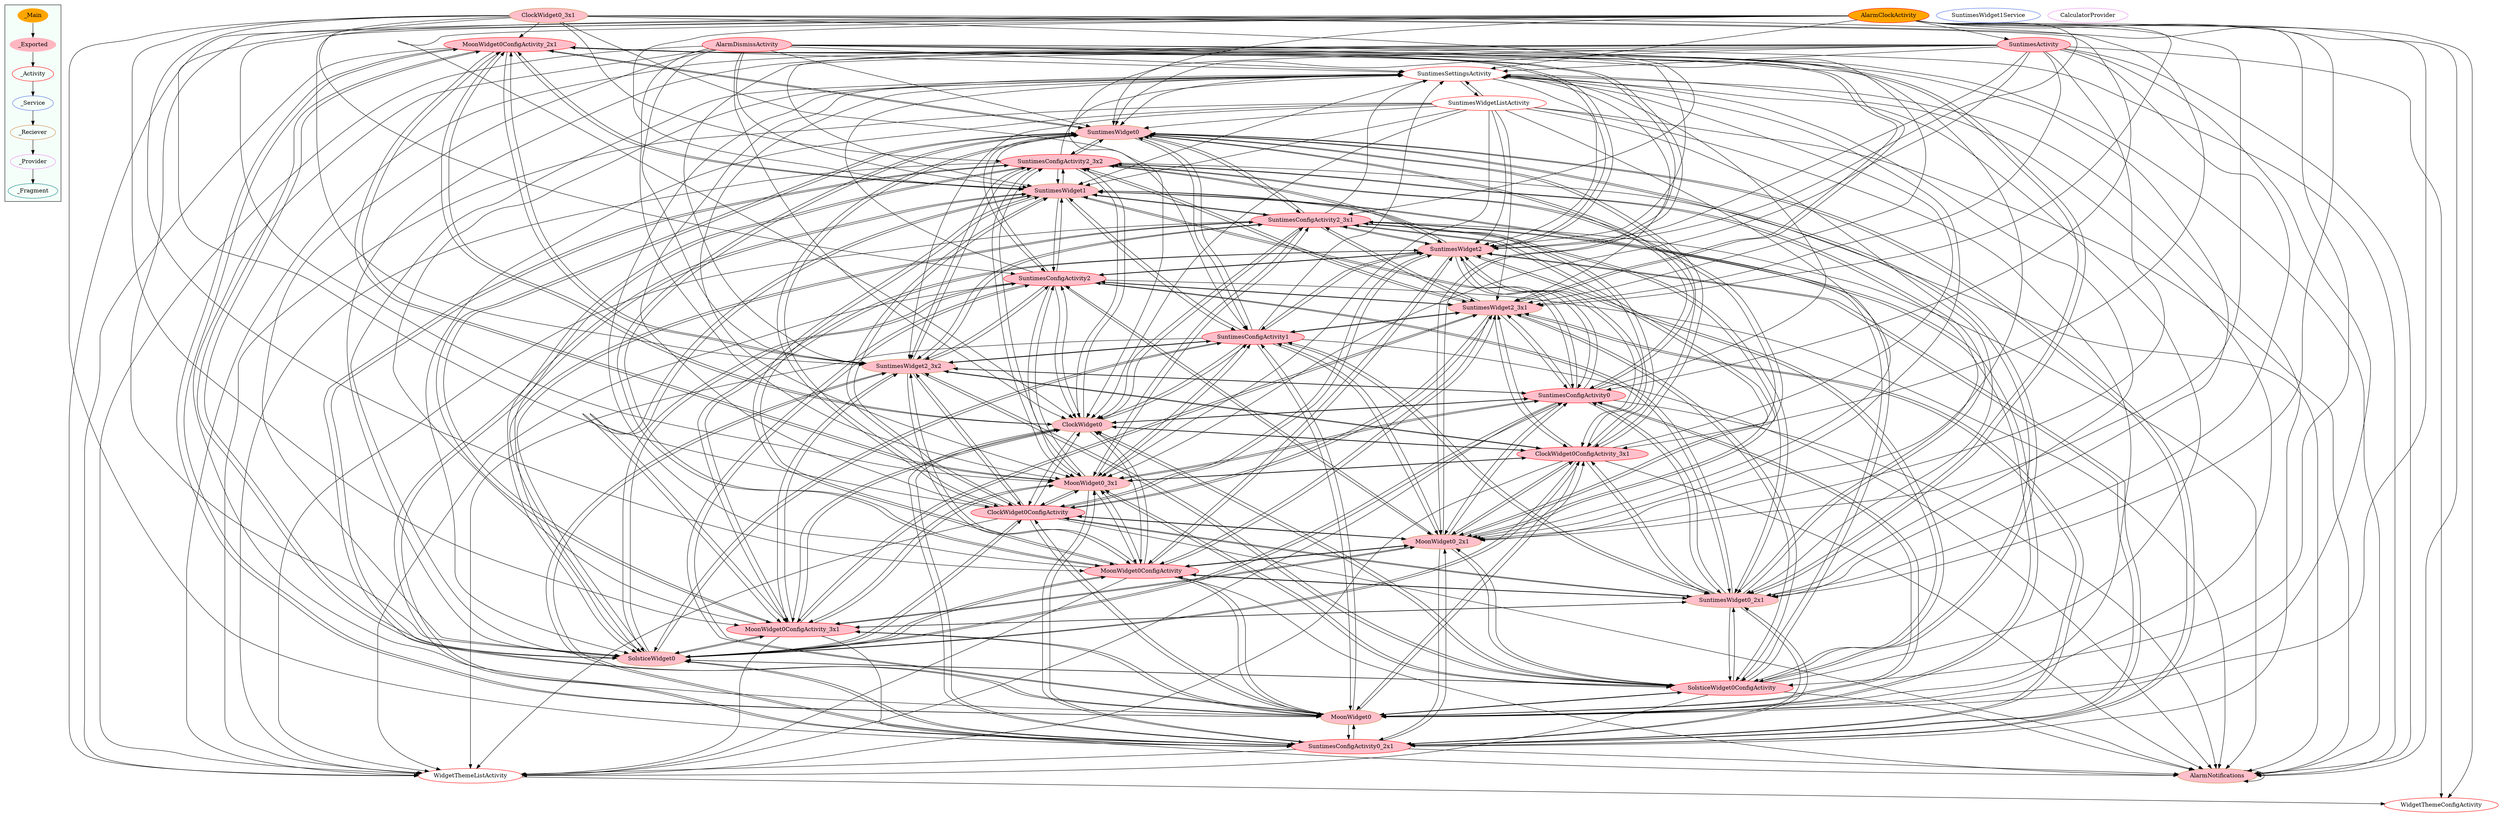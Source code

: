 digraph G {
subgraph cluster_legend{ 
bgcolor=mintcream;
_Activity[color = red];
_Service[color = royalblue];
_Provider[color = violet];
_Reciever[color = peru];
_Fragment[color = teal];
_Main[style=filled, fillcolor=orange, color = mintcream];
_Exported[style=filled, fillcolor=lightpink, color = mintcream];
_Main -> _Exported -> _Activity -> _Service -> _Reciever -> _Provider -> _Fragment; 
}
MoonWidget0ConfigActivity_2x1[style=filled, fillcolor=pink, color = red];
SuntimesWidgetListActivity[color = red];
SuntimesConfigActivity0_2x1[style=filled, fillcolor=pink, color = red];
SolsticeWidget0ConfigActivity[style=filled, fillcolor=pink, color = red];
MoonWidget0ConfigActivity_3x1[style=filled, fillcolor=pink, color = red];
MoonWidget0ConfigActivity[style=filled, fillcolor=pink, color = red];
ClockWidget0ConfigActivity[style=filled, fillcolor=pink, color = red];
WidgetThemeListActivity[color = red];
ClockWidget0ConfigActivity_3x1[style=filled, fillcolor=pink, color = red];
SuntimesSettingsActivity[color = red];
AlarmDismissActivity[style=filled, fillcolor=pink, color = red];
SuntimesActivity[style=filled, fillcolor=pink, color = red];
SuntimesConfigActivity0[style=filled, fillcolor=pink, color = red];
SuntimesConfigActivity1[style=filled, fillcolor=pink, color = red];
AlarmClockActivity[style=filled, fillcolor=orange, color = red];
SuntimesConfigActivity2[style=filled, fillcolor=pink, color = red];
SuntimesConfigActivity2_3x1[style=filled, fillcolor=pink, color = red];
SuntimesConfigActivity2_3x2[style=filled, fillcolor=pink, color = red];
WidgetThemeConfigActivity[color = red];
SuntimesWidget1Service[color = royalblue];
AlarmNotifications[color = royalblue];
MoonWidget0[style=filled, fillcolor=pink, color = peru];
SolsticeWidget0[style=filled, fillcolor=pink, color = peru];
SuntimesWidget0_2x1[style=filled, fillcolor=pink, color = peru];
MoonWidget0_2x1[style=filled, fillcolor=pink, color = peru];
MoonWidget0_3x1[style=filled, fillcolor=pink, color = peru];
ClockWidget0[style=filled, fillcolor=pink, color = peru];
AlarmNotifications[style=filled, fillcolor=pink, color = peru];
SuntimesWidget2_3x2[style=filled, fillcolor=pink, color = peru];
ClockWidget0_3x1[style=filled, fillcolor=pink, color = peru];
SuntimesWidget2_3x1[style=filled, fillcolor=pink, color = peru];
SuntimesWidget2[style=filled, fillcolor=pink, color = peru];
SuntimesWidget1[style=filled, fillcolor=pink, color = peru];
SuntimesWidget0[style=filled, fillcolor=pink, color = peru];
CalculatorProvider[color = violet];
MoonWidget0ConfigActivity_2x1->SuntimesWidget2_3x2;
MoonWidget0ConfigActivity_2x1->SuntimesWidget0_2x1;
MoonWidget0ConfigActivity_2x1->SuntimesSettingsActivity;
MoonWidget0ConfigActivity_2x1->WidgetThemeListActivity;
MoonWidget0ConfigActivity_2x1->MoonWidget0_3x1;
MoonWidget0ConfigActivity_2x1->SuntimesWidget1;
MoonWidget0ConfigActivity_2x1->MoonWidget0_2x1;
MoonWidget0ConfigActivity_2x1->SuntimesWidget0;
MoonWidget0ConfigActivity_2x1->SolsticeWidget0;
MoonWidget0ConfigActivity_2x1->MoonWidget0;
MoonWidget0ConfigActivity_2x1->SuntimesWidget2;
MoonWidget0ConfigActivity_2x1->AlarmNotifications;
MoonWidget0ConfigActivity_2x1->ClockWidget0;
MoonWidget0ConfigActivity_2x1->SuntimesWidget2_3x1;
SuntimesWidgetListActivity->SuntimesWidget0;
SuntimesWidgetListActivity->MoonWidget0_3x1;
SuntimesWidgetListActivity->WidgetThemeListActivity;
SuntimesWidgetListActivity->SuntimesWidget1;
SuntimesWidgetListActivity->MoonWidget0_2x1;
SuntimesWidgetListActivity->SuntimesWidget2_3x1;
SuntimesWidgetListActivity->AlarmNotifications;
SuntimesWidgetListActivity->SuntimesWidget0_2x1;
SuntimesWidgetListActivity->ClockWidget0;
SuntimesWidgetListActivity->MoonWidget0;
SuntimesWidgetListActivity->SuntimesSettingsActivity;
SuntimesWidgetListActivity->SolsticeWidget0;
SuntimesWidgetListActivity->SuntimesWidget2;
SuntimesWidgetListActivity->SuntimesWidget2_3x2;
SolsticeWidget0ConfigActivity->MoonWidget0;
SolsticeWidget0ConfigActivity->SolsticeWidget0;
SolsticeWidget0ConfigActivity->SuntimesSettingsActivity;
SolsticeWidget0ConfigActivity->MoonWidget0_3x1;
SolsticeWidget0ConfigActivity->AlarmNotifications;
SolsticeWidget0ConfigActivity->ClockWidget0;
SolsticeWidget0ConfigActivity->SuntimesWidget0_2x1;
SolsticeWidget0ConfigActivity->SuntimesWidget0;
SolsticeWidget0ConfigActivity->SuntimesWidget2_3x1;
SolsticeWidget0ConfigActivity->SuntimesWidget2_3x2;
SolsticeWidget0ConfigActivity->MoonWidget0_2x1;
SolsticeWidget0ConfigActivity->SuntimesWidget1;
SolsticeWidget0ConfigActivity->SuntimesWidget2;
SolsticeWidget0ConfigActivity->WidgetThemeListActivity;
MoonWidget0ConfigActivity_3x1->MoonWidget0_2x1;
MoonWidget0ConfigActivity_3x1->MoonWidget0_3x1;
MoonWidget0ConfigActivity_3x1->WidgetThemeListActivity;
MoonWidget0ConfigActivity_3x1->SuntimesWidget1;
MoonWidget0ConfigActivity_3x1->AlarmNotifications;
MoonWidget0ConfigActivity_3x1->SuntimesWidget2;
MoonWidget0ConfigActivity_3x1->SuntimesSettingsActivity;
MoonWidget0ConfigActivity_3x1->SuntimesWidget0_2x1;
MoonWidget0ConfigActivity_3x1->SolsticeWidget0;
MoonWidget0ConfigActivity_3x1->ClockWidget0;
MoonWidget0ConfigActivity_3x1->SuntimesWidget0;
MoonWidget0ConfigActivity_3x1->SuntimesWidget2_3x1;
MoonWidget0ConfigActivity_3x1->SuntimesWidget2_3x2;
MoonWidget0ConfigActivity_3x1->MoonWidget0;
SolsticeWidget0->SuntimesConfigActivity2_3x1;
SolsticeWidget0->ClockWidget0ConfigActivity;
SolsticeWidget0->SuntimesConfigActivity2;
SolsticeWidget0->ClockWidget0ConfigActivity_3x1;
SolsticeWidget0->MoonWidget0ConfigActivity;
SolsticeWidget0->SuntimesConfigActivity2_3x2;
SolsticeWidget0->SuntimesConfigActivity0_2x1;
SolsticeWidget0->SuntimesConfigActivity0;
SolsticeWidget0->MoonWidget0ConfigActivity_2x1;
SolsticeWidget0->SuntimesConfigActivity1;
SolsticeWidget0->SolsticeWidget0ConfigActivity;
SolsticeWidget0->MoonWidget0ConfigActivity_3x1;
SuntimesWidget0_2x1->SuntimesConfigActivity2_3x2;
SuntimesWidget0_2x1->MoonWidget0ConfigActivity_3x1;
SuntimesWidget0_2x1->SuntimesConfigActivity0_2x1;
SuntimesWidget0_2x1->SuntimesConfigActivity1;
SuntimesWidget0_2x1->SuntimesConfigActivity2;
SuntimesWidget0_2x1->ClockWidget0ConfigActivity_3x1;
SuntimesWidget0_2x1->ClockWidget0ConfigActivity;
SuntimesWidget0_2x1->SuntimesConfigActivity0;
SuntimesWidget0_2x1->SuntimesConfigActivity2_3x1;
SuntimesWidget0_2x1->MoonWidget0ConfigActivity;
SuntimesWidget0_2x1->MoonWidget0ConfigActivity_2x1;
SuntimesWidget0_2x1->SolsticeWidget0ConfigActivity;
MoonWidget0_2x1->MoonWidget0ConfigActivity_3x1;
MoonWidget0_2x1->ClockWidget0ConfigActivity;
MoonWidget0_2x1->MoonWidget0ConfigActivity_2x1;
MoonWidget0_2x1->SuntimesConfigActivity0;
MoonWidget0_2x1->ClockWidget0ConfigActivity_3x1;
MoonWidget0_2x1->SuntimesConfigActivity2_3x1;
MoonWidget0_2x1->MoonWidget0ConfigActivity;
MoonWidget0_2x1->SuntimesConfigActivity2;
MoonWidget0_2x1->SuntimesConfigActivity2_3x2;
MoonWidget0_2x1->SuntimesConfigActivity1;
MoonWidget0_2x1->SolsticeWidget0ConfigActivity;
MoonWidget0_2x1->SuntimesConfigActivity0_2x1;
MoonWidget0_3x1->SuntimesConfigActivity0;
MoonWidget0_3x1->ClockWidget0ConfigActivity;
MoonWidget0_3x1->SuntimesConfigActivity2_3x1;
MoonWidget0_3x1->MoonWidget0ConfigActivity;
MoonWidget0_3x1->SuntimesConfigActivity1;
MoonWidget0_3x1->SolsticeWidget0ConfigActivity;
MoonWidget0_3x1->SuntimesConfigActivity0_2x1;
MoonWidget0_3x1->SuntimesConfigActivity2_3x2;
MoonWidget0_3x1->ClockWidget0ConfigActivity_3x1;
MoonWidget0_3x1->MoonWidget0ConfigActivity_2x1;
MoonWidget0_3x1->SuntimesConfigActivity2;
MoonWidget0_3x1->MoonWidget0ConfigActivity_3x1;
WidgetThemeListActivity->WidgetThemeConfigActivity;
SuntimesSettingsActivity->MoonWidget0_2x1;
SuntimesSettingsActivity->SolsticeWidget0;
SuntimesSettingsActivity->SuntimesWidgetListActivity;
SuntimesSettingsActivity->MoonWidget0;
SuntimesSettingsActivity->SuntimesWidget0_2x1;
SuntimesSettingsActivity->SuntimesWidget2;
SuntimesSettingsActivity->MoonWidget0_3x1;
SuntimesSettingsActivity->SuntimesWidget1;
SuntimesSettingsActivity->SuntimesWidget0;
SuntimesSettingsActivity->SuntimesWidget2_3x1;
SuntimesActivity->WidgetThemeListActivity;
SuntimesActivity->AlarmNotifications;
SuntimesActivity->MoonWidget0_3x1;
SuntimesActivity->SuntimesWidget0;
SuntimesActivity->SuntimesWidget1;
SuntimesActivity->SuntimesWidget2_3x1;
SuntimesActivity->SuntimesWidget2;
SuntimesActivity->SuntimesWidget2_3x2;
SuntimesActivity->MoonWidget0_2x1;
SuntimesActivity->ClockWidget0;
SuntimesActivity->SuntimesSettingsActivity;
SuntimesActivity->SolsticeWidget0;
SuntimesActivity->SuntimesWidget0_2x1;
SuntimesActivity->WidgetThemeConfigActivity;
SuntimesActivity->MoonWidget0;
SuntimesConfigActivity0->SolsticeWidget0;
SuntimesConfigActivity0->SuntimesWidget2_3x2;
SuntimesConfigActivity0->WidgetThemeListActivity;
SuntimesConfigActivity0->ClockWidget0;
SuntimesConfigActivity0->AlarmNotifications;
SuntimesConfigActivity0->SuntimesSettingsActivity;
SuntimesConfigActivity0->MoonWidget0;
SuntimesConfigActivity0->SuntimesWidget0_2x1;
SuntimesConfigActivity0->MoonWidget0_2x1;
SuntimesConfigActivity0->SuntimesWidget0;
SuntimesConfigActivity0->MoonWidget0_3x1;
SuntimesConfigActivity0->SuntimesWidget1;
SuntimesConfigActivity0->SuntimesWidget2_3x1;
SuntimesConfigActivity0->SuntimesWidget2;
ClockWidget0_3x1->SuntimesConfigActivity0;
ClockWidget0_3x1->ClockWidget0ConfigActivity;
ClockWidget0_3x1->MoonWidget0ConfigActivity;
ClockWidget0_3x1->SuntimesConfigActivity1;
ClockWidget0_3x1->ClockWidget0ConfigActivity_3x1;
ClockWidget0_3x1->MoonWidget0ConfigActivity_3x1;
ClockWidget0_3x1->SuntimesConfigActivity2_3x1;
ClockWidget0_3x1->SuntimesConfigActivity0_2x1;
ClockWidget0_3x1->SuntimesConfigActivity2_3x2;
ClockWidget0_3x1->SolsticeWidget0ConfigActivity;
ClockWidget0_3x1->SuntimesConfigActivity2;
ClockWidget0_3x1->MoonWidget0ConfigActivity_2x1;
SuntimesConfigActivity1->SuntimesWidget0;
SuntimesConfigActivity1->SuntimesWidget1;
SuntimesConfigActivity1->SuntimesWidget2;
SuntimesConfigActivity1->SuntimesSettingsActivity;
SuntimesConfigActivity1->MoonWidget0;
SuntimesConfigActivity1->SuntimesWidget2_3x2;
SuntimesConfigActivity1->AlarmNotifications;
SuntimesConfigActivity1->SuntimesWidget0_2x1;
SuntimesConfigActivity1->ClockWidget0;
SuntimesConfigActivity1->WidgetThemeListActivity;
SuntimesConfigActivity1->SuntimesWidget2_3x1;
SuntimesConfigActivity1->SolsticeWidget0;
SuntimesConfigActivity1->MoonWidget0_2x1;
SuntimesConfigActivity1->MoonWidget0_3x1;
SuntimesConfigActivity2->MoonWidget0;
SuntimesConfigActivity2->SuntimesWidget2_3x2;
SuntimesConfigActivity2->SuntimesWidget0;
SuntimesConfigActivity2->SuntimesWidget2_3x1;
SuntimesConfigActivity2->SuntimesWidget2;
SuntimesConfigActivity2->WidgetThemeListActivity;
SuntimesConfigActivity2->ClockWidget0;
SuntimesConfigActivity2->SolsticeWidget0;
SuntimesConfigActivity2->AlarmNotifications;
SuntimesConfigActivity2->MoonWidget0_3x1;
SuntimesConfigActivity2->SuntimesWidget0_2x1;
SuntimesConfigActivity2->MoonWidget0_2x1;
SuntimesConfigActivity2->SuntimesSettingsActivity;
SuntimesConfigActivity2->SuntimesWidget1;
SuntimesWidget2->SuntimesConfigActivity2_3x1;
SuntimesWidget2->MoonWidget0ConfigActivity_2x1;
SuntimesWidget2->ClockWidget0ConfigActivity;
SuntimesWidget2->ClockWidget0ConfigActivity_3x1;
SuntimesWidget2->SuntimesConfigActivity2_3x2;
SuntimesWidget2->SuntimesConfigActivity0_2x1;
SuntimesWidget2->SuntimesConfigActivity1;
SuntimesWidget2->SuntimesConfigActivity0;
SuntimesWidget2->MoonWidget0ConfigActivity_3x1;
SuntimesWidget2->MoonWidget0ConfigActivity;
SuntimesWidget2->SuntimesConfigActivity2;
SuntimesWidget2->SolsticeWidget0ConfigActivity;
SuntimesWidget1->MoonWidget0ConfigActivity;
SuntimesWidget1->SuntimesConfigActivity2_3x1;
SuntimesWidget1->SolsticeWidget0ConfigActivity;
SuntimesWidget1->MoonWidget0ConfigActivity_2x1;
SuntimesWidget1->SuntimesConfigActivity2_3x2;
SuntimesWidget1->SuntimesConfigActivity0;
SuntimesWidget1->ClockWidget0ConfigActivity;
SuntimesWidget1->MoonWidget0ConfigActivity_3x1;
SuntimesWidget1->ClockWidget0ConfigActivity_3x1;
SuntimesWidget1->SuntimesConfigActivity0_2x1;
SuntimesWidget1->SuntimesConfigActivity1;
SuntimesWidget1->SuntimesConfigActivity2;
SuntimesWidget0->SuntimesConfigActivity0_2x1;
SuntimesWidget0->ClockWidget0ConfigActivity;
SuntimesWidget0->SuntimesConfigActivity2;
SuntimesWidget0->SuntimesConfigActivity2_3x1;
SuntimesWidget0->MoonWidget0ConfigActivity_2x1;
SuntimesWidget0->MoonWidget0ConfigActivity;
SuntimesWidget0->SuntimesConfigActivity1;
SuntimesWidget0->ClockWidget0ConfigActivity_3x1;
SuntimesWidget0->SuntimesConfigActivity2_3x2;
SuntimesWidget0->SuntimesConfigActivity0;
SuntimesWidget0->MoonWidget0ConfigActivity_3x1;
SuntimesWidget0->SolsticeWidget0ConfigActivity;
SuntimesConfigActivity0_2x1->SuntimesWidget1;
SuntimesConfigActivity0_2x1->SuntimesWidget2_3x2;
SuntimesConfigActivity0_2x1->MoonWidget0_3x1;
SuntimesConfigActivity0_2x1->SuntimesSettingsActivity;
SuntimesConfigActivity0_2x1->SuntimesWidget2_3x1;
SuntimesConfigActivity0_2x1->SuntimesWidget0;
SuntimesConfigActivity0_2x1->SuntimesWidget0_2x1;
SuntimesConfigActivity0_2x1->ClockWidget0;
SuntimesConfigActivity0_2x1->SolsticeWidget0;
SuntimesConfigActivity0_2x1->MoonWidget0_2x1;
SuntimesConfigActivity0_2x1->AlarmNotifications;
SuntimesConfigActivity0_2x1->SuntimesWidget2;
SuntimesConfigActivity0_2x1->WidgetThemeListActivity;
SuntimesConfigActivity0_2x1->MoonWidget0;
MoonWidget0->SuntimesConfigActivity1;
MoonWidget0->ClockWidget0ConfigActivity;
MoonWidget0->SolsticeWidget0ConfigActivity;
MoonWidget0->SuntimesConfigActivity2_3x1;
MoonWidget0->SuntimesConfigActivity2_3x2;
MoonWidget0->SuntimesConfigActivity2;
MoonWidget0->ClockWidget0ConfigActivity_3x1;
MoonWidget0->MoonWidget0ConfigActivity_3x1;
MoonWidget0->SuntimesConfigActivity0_2x1;
MoonWidget0->MoonWidget0ConfigActivity;
MoonWidget0->MoonWidget0ConfigActivity_2x1;
MoonWidget0->SuntimesConfigActivity0;
MoonWidget0ConfigActivity->SolsticeWidget0;
MoonWidget0ConfigActivity->AlarmNotifications;
MoonWidget0ConfigActivity->SuntimesWidget2_3x1;
MoonWidget0ConfigActivity->SuntimesWidget2;
MoonWidget0ConfigActivity->MoonWidget0_2x1;
MoonWidget0ConfigActivity->SuntimesWidget2_3x2;
MoonWidget0ConfigActivity->ClockWidget0;
MoonWidget0ConfigActivity->WidgetThemeListActivity;
MoonWidget0ConfigActivity->SuntimesSettingsActivity;
MoonWidget0ConfigActivity->SuntimesWidget0_2x1;
MoonWidget0ConfigActivity->SuntimesWidget1;
MoonWidget0ConfigActivity->MoonWidget0;
MoonWidget0ConfigActivity->SuntimesWidget0;
MoonWidget0ConfigActivity->MoonWidget0_3x1;
ClockWidget0ConfigActivity->SuntimesSettingsActivity;
ClockWidget0ConfigActivity->MoonWidget0_2x1;
ClockWidget0ConfigActivity->ClockWidget0;
ClockWidget0ConfigActivity->SuntimesWidget2;
ClockWidget0ConfigActivity->SuntimesWidget2_3x1;
ClockWidget0ConfigActivity->WidgetThemeListActivity;
ClockWidget0ConfigActivity->SuntimesWidget0_2x1;
ClockWidget0ConfigActivity->MoonWidget0;
ClockWidget0ConfigActivity->SolsticeWidget0;
ClockWidget0ConfigActivity->SuntimesWidget2_3x2;
ClockWidget0ConfigActivity->AlarmNotifications;
ClockWidget0ConfigActivity->MoonWidget0_3x1;
ClockWidget0ConfigActivity->SuntimesWidget1;
ClockWidget0ConfigActivity->SuntimesWidget0;
ClockWidget0->SuntimesConfigActivity2;
ClockWidget0->ClockWidget0ConfigActivity_3x1;
ClockWidget0->MoonWidget0ConfigActivity;
ClockWidget0->SuntimesConfigActivity0;
ClockWidget0->SuntimesConfigActivity0_2x1;
ClockWidget0->SolsticeWidget0ConfigActivity;
ClockWidget0->ClockWidget0ConfigActivity;
ClockWidget0->MoonWidget0ConfigActivity_2x1;
ClockWidget0->SuntimesConfigActivity1;
ClockWidget0->MoonWidget0ConfigActivity_3x1;
ClockWidget0->SuntimesConfigActivity2_3x1;
ClockWidget0->SuntimesConfigActivity2_3x2;
ClockWidget0ConfigActivity_3x1->SuntimesWidget1;
ClockWidget0ConfigActivity_3x1->SuntimesWidget2_3x2;
ClockWidget0ConfigActivity_3x1->WidgetThemeListActivity;
ClockWidget0ConfigActivity_3x1->ClockWidget0;
ClockWidget0ConfigActivity_3x1->SuntimesSettingsActivity;
ClockWidget0ConfigActivity_3x1->SuntimesWidget0;
ClockWidget0ConfigActivity_3x1->SuntimesWidget2_3x1;
ClockWidget0ConfigActivity_3x1->MoonWidget0_2x1;
ClockWidget0ConfigActivity_3x1->SuntimesWidget2;
ClockWidget0ConfigActivity_3x1->SuntimesWidget0_2x1;
ClockWidget0ConfigActivity_3x1->SolsticeWidget0;
ClockWidget0ConfigActivity_3x1->MoonWidget0;
ClockWidget0ConfigActivity_3x1->AlarmNotifications;
ClockWidget0ConfigActivity_3x1->MoonWidget0_3x1;
AlarmDismissActivity->SolsticeWidget0;
AlarmDismissActivity->AlarmNotifications;
AlarmDismissActivity->SuntimesWidget2_3x1;
AlarmDismissActivity->MoonWidget0_2x1;
AlarmDismissActivity->SuntimesWidget0;
AlarmDismissActivity->MoonWidget0_3x1;
AlarmDismissActivity->ClockWidget0;
AlarmDismissActivity->SuntimesSettingsActivity;
AlarmDismissActivity->SuntimesWidget2;
AlarmDismissActivity->MoonWidget0;
AlarmDismissActivity->SuntimesWidget0_2x1;
AlarmDismissActivity->SuntimesWidget1;
AlarmDismissActivity->WidgetThemeListActivity;
AlarmDismissActivity->SuntimesWidget2_3x2;
AlarmNotifications->AlarmNotifications;
SuntimesWidget2_3x2->SuntimesConfigActivity0;
SuntimesWidget2_3x2->MoonWidget0ConfigActivity_3x1;
SuntimesWidget2_3x2->SuntimesConfigActivity0_2x1;
SuntimesWidget2_3x2->SuntimesConfigActivity2_3x1;
SuntimesWidget2_3x2->ClockWidget0ConfigActivity;
SuntimesWidget2_3x2->MoonWidget0ConfigActivity;
SuntimesWidget2_3x2->SolsticeWidget0ConfigActivity;
SuntimesWidget2_3x2->SuntimesConfigActivity1;
SuntimesWidget2_3x2->SuntimesConfigActivity2_3x2;
SuntimesWidget2_3x2->MoonWidget0ConfigActivity_2x1;
SuntimesWidget2_3x2->SuntimesConfigActivity2;
SuntimesWidget2_3x2->ClockWidget0ConfigActivity_3x1;
SuntimesWidget2_3x1->MoonWidget0ConfigActivity_2x1;
SuntimesWidget2_3x1->MoonWidget0ConfigActivity_3x1;
SuntimesWidget2_3x1->ClockWidget0ConfigActivity_3x1;
SuntimesWidget2_3x1->SuntimesConfigActivity1;
SuntimesWidget2_3x1->SuntimesConfigActivity2_3x1;
SuntimesWidget2_3x1->MoonWidget0ConfigActivity;
SuntimesWidget2_3x1->ClockWidget0ConfigActivity;
SuntimesWidget2_3x1->SuntimesConfigActivity2;
SuntimesWidget2_3x1->SuntimesConfigActivity2_3x2;
SuntimesWidget2_3x1->SuntimesConfigActivity0;
SuntimesWidget2_3x1->SolsticeWidget0ConfigActivity;
SuntimesWidget2_3x1->SuntimesConfigActivity0_2x1;
AlarmClockActivity->SuntimesWidget2_3x2;
AlarmClockActivity->SuntimesWidget0_2x1;
AlarmClockActivity->SolsticeWidget0;
AlarmClockActivity->SuntimesWidget1;
AlarmClockActivity->MoonWidget0_3x1;
AlarmClockActivity->SuntimesSettingsActivity;
AlarmClockActivity->WidgetThemeListActivity;
AlarmClockActivity->SuntimesWidget2;
AlarmClockActivity->AlarmNotifications;
AlarmClockActivity->SuntimesActivity;
AlarmClockActivity->ClockWidget0;
AlarmClockActivity->MoonWidget0;
AlarmClockActivity->MoonWidget0_2x1;
AlarmClockActivity->WidgetThemeConfigActivity;
AlarmClockActivity->SuntimesWidget2_3x1;
AlarmClockActivity->SuntimesWidget0;
SuntimesConfigActivity2_3x1->AlarmNotifications;
SuntimesConfigActivity2_3x1->MoonWidget0;
SuntimesConfigActivity2_3x1->SuntimesSettingsActivity;
SuntimesConfigActivity2_3x1->ClockWidget0;
SuntimesConfigActivity2_3x1->SolsticeWidget0;
SuntimesConfigActivity2_3x1->MoonWidget0_2x1;
SuntimesConfigActivity2_3x1->SuntimesWidget2_3x2;
SuntimesConfigActivity2_3x1->SuntimesWidget2_3x1;
SuntimesConfigActivity2_3x1->WidgetThemeListActivity;
SuntimesConfigActivity2_3x1->SuntimesWidget0_2x1;
SuntimesConfigActivity2_3x1->SuntimesWidget0;
SuntimesConfigActivity2_3x1->SuntimesWidget2;
SuntimesConfigActivity2_3x1->SuntimesWidget1;
SuntimesConfigActivity2_3x1->MoonWidget0_3x1;
SuntimesConfigActivity2_3x2->SuntimesWidget2_3x1;
SuntimesConfigActivity2_3x2->SuntimesWidget2;
SuntimesConfigActivity2_3x2->SolsticeWidget0;
SuntimesConfigActivity2_3x2->SuntimesWidget0_2x1;
SuntimesConfigActivity2_3x2->ClockWidget0;
SuntimesConfigActivity2_3x2->AlarmNotifications;
SuntimesConfigActivity2_3x2->SuntimesWidget2_3x2;
SuntimesConfigActivity2_3x2->MoonWidget0_2x1;
SuntimesConfigActivity2_3x2->SuntimesWidget0;
SuntimesConfigActivity2_3x2->MoonWidget0_3x1;
SuntimesConfigActivity2_3x2->MoonWidget0;
SuntimesConfigActivity2_3x2->WidgetThemeListActivity;
SuntimesConfigActivity2_3x2->SuntimesSettingsActivity;
SuntimesConfigActivity2_3x2->SuntimesWidget1;
}
